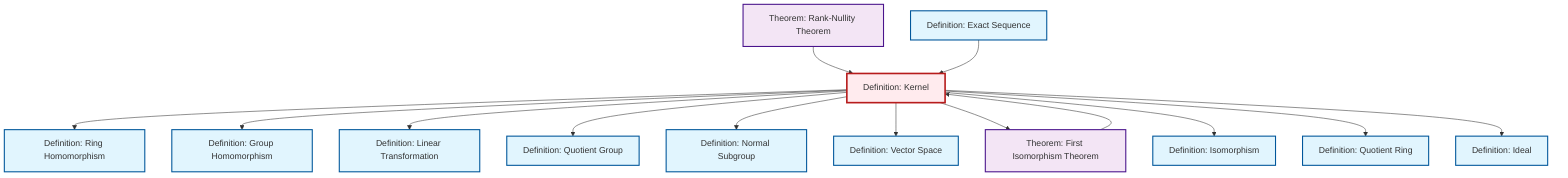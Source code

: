graph TD
    classDef definition fill:#e1f5fe,stroke:#01579b,stroke-width:2px
    classDef theorem fill:#f3e5f5,stroke:#4a148c,stroke-width:2px
    classDef axiom fill:#fff3e0,stroke:#e65100,stroke-width:2px
    classDef example fill:#e8f5e9,stroke:#1b5e20,stroke-width:2px
    classDef current fill:#ffebee,stroke:#b71c1c,stroke-width:3px
    def-exact-sequence["Definition: Exact Sequence"]:::definition
    thm-first-isomorphism["Theorem: First Isomorphism Theorem"]:::theorem
    def-normal-subgroup["Definition: Normal Subgroup"]:::definition
    def-linear-transformation["Definition: Linear Transformation"]:::definition
    def-ideal["Definition: Ideal"]:::definition
    def-isomorphism["Definition: Isomorphism"]:::definition
    def-ring-homomorphism["Definition: Ring Homomorphism"]:::definition
    def-quotient-group["Definition: Quotient Group"]:::definition
    thm-rank-nullity["Theorem: Rank-Nullity Theorem"]:::theorem
    def-vector-space["Definition: Vector Space"]:::definition
    def-homomorphism["Definition: Group Homomorphism"]:::definition
    def-kernel["Definition: Kernel"]:::definition
    def-quotient-ring["Definition: Quotient Ring"]:::definition
    def-kernel --> def-ring-homomorphism
    def-kernel --> def-homomorphism
    thm-rank-nullity --> def-kernel
    def-exact-sequence --> def-kernel
    def-kernel --> def-linear-transformation
    def-kernel --> def-quotient-group
    def-kernel --> def-normal-subgroup
    def-kernel --> def-vector-space
    def-kernel --> thm-first-isomorphism
    def-kernel --> def-isomorphism
    def-kernel --> def-quotient-ring
    thm-first-isomorphism --> def-kernel
    def-kernel --> def-ideal
    class def-kernel current